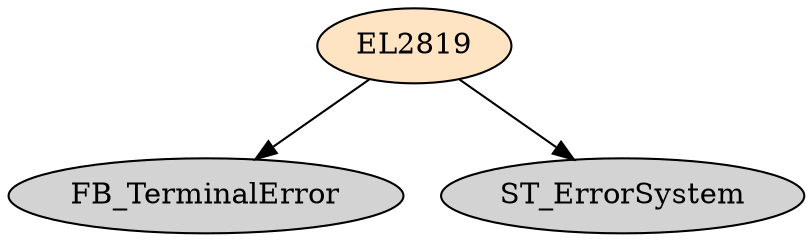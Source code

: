 digraph EL2819 {
     node [style=filled]
    EL2819 [fillcolor = bisque];
    EL2819 -> FB_TerminalError;
    EL2819 -> ST_ErrorSystem;
}
